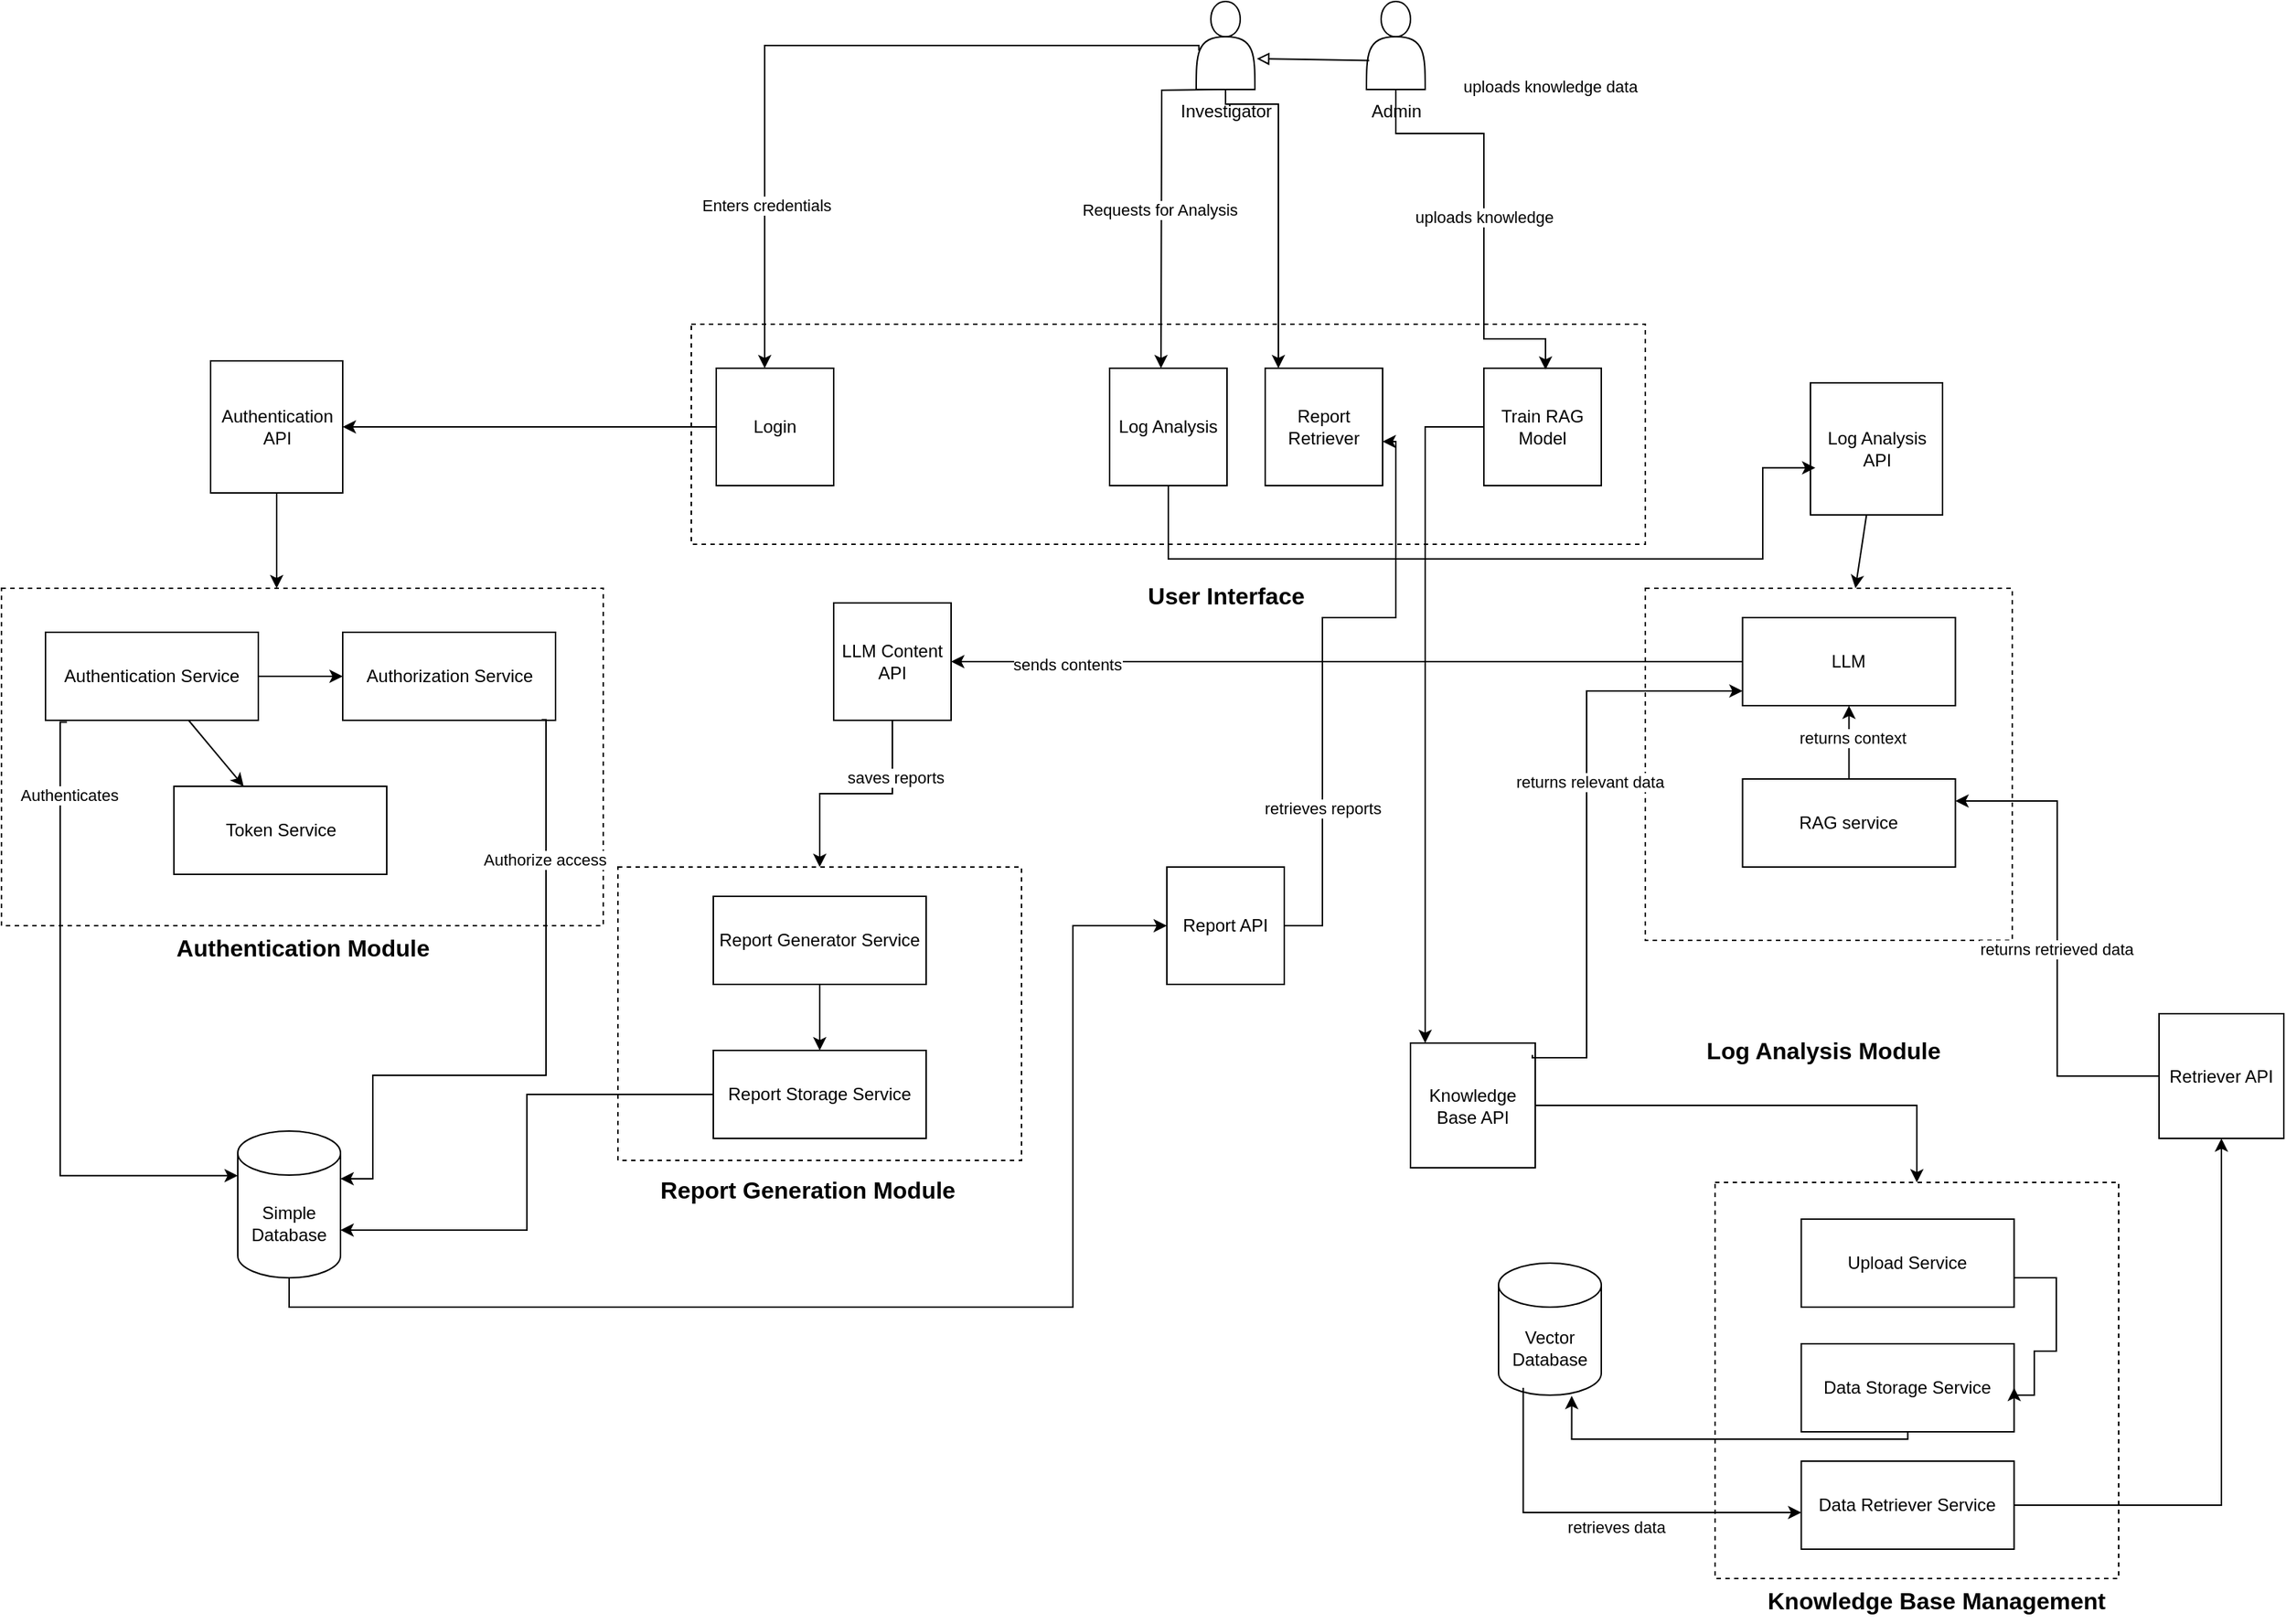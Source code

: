 <mxfile version="24.8.2">
  <diagram name="Page-1" id="b5b7bab2-c9e2-2cf4-8b2a-24fd1a2a6d21">
    <mxGraphModel dx="808" dy="1581" grid="1" gridSize="10" guides="1" tooltips="1" connect="1" arrows="1" fold="1" page="1" pageScale="1" pageWidth="827" pageHeight="1169" background="none" math="0" shadow="0">
      <root>
        <mxCell id="0" />
        <mxCell id="1" parent="0" />
        <mxCell id="0i-WIrOZXEJ-8GbSzlXk-1" value="" style="shape=actor;whiteSpace=wrap;html=1;" parent="1" vertex="1">
          <mxGeometry x="1270" y="-10" width="40" height="60" as="geometry" />
        </mxCell>
        <mxCell id="MF6BGkH-9MjLbZ4tBDWj-55" value="" style="rounded=0;whiteSpace=wrap;html=1;dashed=1;" parent="1" vertex="1">
          <mxGeometry x="810" y="210" width="650" height="150" as="geometry" />
        </mxCell>
        <mxCell id="MF6BGkH-9MjLbZ4tBDWj-2" value="" style="rounded=0;whiteSpace=wrap;html=1;dashed=1;" parent="1" vertex="1">
          <mxGeometry x="340" y="390" width="410" height="230" as="geometry" />
        </mxCell>
        <mxCell id="MF6BGkH-9MjLbZ4tBDWj-108" style="edgeStyle=orthogonalEdgeStyle;rounded=0;orthogonalLoop=1;jettySize=auto;html=1;" parent="1" edge="1">
          <mxGeometry relative="1" as="geometry">
            <mxPoint x="1169" y="50.0" as="sourcePoint" />
            <mxPoint x="1130" y="240.0" as="targetPoint" />
          </mxGeometry>
        </mxCell>
        <mxCell id="dUP108RuIQKyTWB3CHYb-3" value="Requests for Analysis" style="edgeLabel;html=1;align=center;verticalAlign=middle;resizable=0;points=[];" parent="MF6BGkH-9MjLbZ4tBDWj-108" vertex="1" connectable="0">
          <mxGeometry x="0.054" y="-2" relative="1" as="geometry">
            <mxPoint as="offset" />
          </mxGeometry>
        </mxCell>
        <mxCell id="3vjo5YlGgfCUkYcH1hiY-54" style="edgeStyle=orthogonalEdgeStyle;rounded=0;orthogonalLoop=1;jettySize=auto;html=1;" edge="1" parent="1" source="MF6BGkH-9MjLbZ4tBDWj-4" target="dUP108RuIQKyTWB3CHYb-13">
          <mxGeometry relative="1" as="geometry">
            <Array as="points">
              <mxPoint x="1174" y="60" />
              <mxPoint x="1210" y="60" />
            </Array>
          </mxGeometry>
        </mxCell>
        <mxCell id="MF6BGkH-9MjLbZ4tBDWj-4" value="" style="shape=actor;whiteSpace=wrap;html=1;" parent="1" vertex="1">
          <mxGeometry x="1154" y="-10" width="40" height="60" as="geometry" />
        </mxCell>
        <mxCell id="MF6BGkH-9MjLbZ4tBDWj-5" value="Investigator" style="text;html=1;align=center;verticalAlign=middle;resizable=0;points=[];autosize=1;strokeColor=none;fillColor=none;" parent="1" vertex="1">
          <mxGeometry x="1129" y="50" width="90" height="30" as="geometry" />
        </mxCell>
        <mxCell id="MF6BGkH-9MjLbZ4tBDWj-9" value="&lt;b&gt;&lt;font style=&quot;font-size: 16px;&quot;&gt;Authentication Module&lt;/font&gt;&lt;/b&gt;" style="text;html=1;align=center;verticalAlign=middle;resizable=0;points=[];autosize=1;strokeColor=none;fillColor=none;" parent="1" vertex="1">
          <mxGeometry x="445" y="620" width="200" height="30" as="geometry" />
        </mxCell>
        <mxCell id="MF6BGkH-9MjLbZ4tBDWj-50" style="edgeStyle=orthogonalEdgeStyle;rounded=0;orthogonalLoop=1;jettySize=auto;html=1;" parent="1" source="MF6BGkH-9MjLbZ4tBDWj-21" target="MF6BGkH-9MjLbZ4tBDWj-2" edge="1">
          <mxGeometry relative="1" as="geometry">
            <Array as="points">
              <mxPoint x="530" y="290" />
            </Array>
          </mxGeometry>
        </mxCell>
        <mxCell id="MF6BGkH-9MjLbZ4tBDWj-21" value="Authentication API" style="whiteSpace=wrap;html=1;aspect=fixed;" parent="1" vertex="1">
          <mxGeometry x="482.5" y="235" width="90" height="90" as="geometry" />
        </mxCell>
        <mxCell id="MF6BGkH-9MjLbZ4tBDWj-24" value="Authorization Service" style="rounded=0;whiteSpace=wrap;html=1;" parent="1" vertex="1">
          <mxGeometry x="572.5" y="420" width="145" height="60" as="geometry" />
        </mxCell>
        <mxCell id="MF6BGkH-9MjLbZ4tBDWj-29" style="edgeStyle=orthogonalEdgeStyle;rounded=0;orthogonalLoop=1;jettySize=auto;html=1;" parent="1" source="MF6BGkH-9MjLbZ4tBDWj-26" target="MF6BGkH-9MjLbZ4tBDWj-24" edge="1">
          <mxGeometry relative="1" as="geometry" />
        </mxCell>
        <mxCell id="MF6BGkH-9MjLbZ4tBDWj-44" style="edgeStyle=orthogonalEdgeStyle;rounded=0;orthogonalLoop=1;jettySize=auto;html=1;entryX=0;entryY=0;entryDx=0;entryDy=32.5;entryPerimeter=0;exitX=0.101;exitY=1.021;exitDx=0;exitDy=0;exitPerimeter=0;" parent="1" source="MF6BGkH-9MjLbZ4tBDWj-26" edge="1">
          <mxGeometry relative="1" as="geometry">
            <mxPoint x="380" y="360" as="sourcePoint" />
            <mxPoint x="501" y="790.4" as="targetPoint" />
            <Array as="points">
              <mxPoint x="380" y="481" />
              <mxPoint x="380" y="790" />
            </Array>
          </mxGeometry>
        </mxCell>
        <mxCell id="MF6BGkH-9MjLbZ4tBDWj-46" value="Authenticates" style="edgeLabel;html=1;align=center;verticalAlign=middle;resizable=0;points=[];" parent="MF6BGkH-9MjLbZ4tBDWj-44" vertex="1" connectable="0">
          <mxGeometry x="-0.386" y="-1" relative="1" as="geometry">
            <mxPoint x="7" y="-79" as="offset" />
          </mxGeometry>
        </mxCell>
        <mxCell id="MF6BGkH-9MjLbZ4tBDWj-82" style="rounded=0;orthogonalLoop=1;jettySize=auto;html=1;" parent="1" source="MF6BGkH-9MjLbZ4tBDWj-26" target="MF6BGkH-9MjLbZ4tBDWj-31" edge="1">
          <mxGeometry relative="1" as="geometry" />
        </mxCell>
        <mxCell id="MF6BGkH-9MjLbZ4tBDWj-26" value="Authentication Service" style="rounded=0;whiteSpace=wrap;html=1;" parent="1" vertex="1">
          <mxGeometry x="370" y="420" width="145" height="60" as="geometry" />
        </mxCell>
        <mxCell id="MF6BGkH-9MjLbZ4tBDWj-31" value="Token Service" style="rounded=0;whiteSpace=wrap;html=1;" parent="1" vertex="1">
          <mxGeometry x="457.5" y="525" width="145" height="60" as="geometry" />
        </mxCell>
        <mxCell id="MF6BGkH-9MjLbZ4tBDWj-36" value="Simple Database" style="shape=cylinder3;whiteSpace=wrap;html=1;boundedLbl=1;backgroundOutline=1;size=15;" parent="1" vertex="1">
          <mxGeometry x="501" y="760" width="70" height="100" as="geometry" />
        </mxCell>
        <mxCell id="MF6BGkH-9MjLbZ4tBDWj-45" style="edgeStyle=orthogonalEdgeStyle;rounded=0;orthogonalLoop=1;jettySize=auto;html=1;entryX=1;entryY=0;entryDx=0;entryDy=32.5;entryPerimeter=0;exitX=0.935;exitY=0.993;exitDx=0;exitDy=0;exitPerimeter=0;" parent="1" source="MF6BGkH-9MjLbZ4tBDWj-24" target="MF6BGkH-9MjLbZ4tBDWj-36" edge="1">
          <mxGeometry relative="1" as="geometry">
            <mxPoint x="711" y="320" as="sourcePoint" />
            <mxPoint x="592.99" y="771.8" as="targetPoint" />
            <Array as="points">
              <mxPoint x="711" y="480" />
              <mxPoint x="711" y="722" />
              <mxPoint x="593" y="722" />
              <mxPoint x="593" y="792" />
            </Array>
          </mxGeometry>
        </mxCell>
        <mxCell id="MF6BGkH-9MjLbZ4tBDWj-47" value="Authorize access" style="edgeLabel;html=1;align=center;verticalAlign=middle;resizable=0;points=[];" parent="MF6BGkH-9MjLbZ4tBDWj-45" vertex="1" connectable="0">
          <mxGeometry x="-0.625" y="-1" relative="1" as="geometry">
            <mxPoint y="13" as="offset" />
          </mxGeometry>
        </mxCell>
        <mxCell id="MF6BGkH-9MjLbZ4tBDWj-70" style="edgeStyle=orthogonalEdgeStyle;rounded=0;orthogonalLoop=1;jettySize=auto;html=1;entryX=1;entryY=0.5;entryDx=0;entryDy=0;" parent="1" source="MF6BGkH-9MjLbZ4tBDWj-58" target="MF6BGkH-9MjLbZ4tBDWj-21" edge="1">
          <mxGeometry relative="1" as="geometry" />
        </mxCell>
        <mxCell id="MF6BGkH-9MjLbZ4tBDWj-58" value="Login" style="whiteSpace=wrap;html=1;aspect=fixed;" parent="1" vertex="1">
          <mxGeometry x="827" y="240" width="80" height="80" as="geometry" />
        </mxCell>
        <mxCell id="MF6BGkH-9MjLbZ4tBDWj-65" style="edgeStyle=orthogonalEdgeStyle;rounded=0;orthogonalLoop=1;jettySize=auto;html=1;exitX=0.046;exitY=0.558;exitDx=0;exitDy=0;exitPerimeter=0;" parent="1" source="MF6BGkH-9MjLbZ4tBDWj-4" target="MF6BGkH-9MjLbZ4tBDWj-58" edge="1">
          <mxGeometry relative="1" as="geometry">
            <Array as="points">
              <mxPoint x="1156" y="20" />
              <mxPoint x="860" y="20" />
            </Array>
          </mxGeometry>
        </mxCell>
        <mxCell id="MF6BGkH-9MjLbZ4tBDWj-66" value="Enters credentials" style="edgeLabel;html=1;align=center;verticalAlign=middle;resizable=0;points=[];" parent="MF6BGkH-9MjLbZ4tBDWj-65" vertex="1" connectable="0">
          <mxGeometry x="0.572" y="1" relative="1" as="geometry">
            <mxPoint as="offset" />
          </mxGeometry>
        </mxCell>
        <mxCell id="MF6BGkH-9MjLbZ4tBDWj-54" value="&lt;font style=&quot;font-size: 16px;&quot;&gt;&lt;b&gt;User Interface&lt;/b&gt;&lt;/font&gt;" style="text;html=1;align=center;verticalAlign=middle;resizable=0;points=[];autosize=1;strokeColor=none;fillColor=none;" parent="1" vertex="1">
          <mxGeometry x="1109" y="380" width="130" height="30" as="geometry" />
        </mxCell>
        <mxCell id="MF6BGkH-9MjLbZ4tBDWj-94" value="" style="rounded=0;whiteSpace=wrap;html=1;dashed=1;" parent="1" vertex="1">
          <mxGeometry x="1460" y="390" width="250" height="240" as="geometry" />
        </mxCell>
        <mxCell id="3vjo5YlGgfCUkYcH1hiY-8" style="edgeStyle=orthogonalEdgeStyle;rounded=0;orthogonalLoop=1;jettySize=auto;html=1;" edge="1" parent="1" source="MF6BGkH-9MjLbZ4tBDWj-98" target="0i-WIrOZXEJ-8GbSzlXk-14">
          <mxGeometry relative="1" as="geometry">
            <mxPoint x="1598.75" y="570" as="targetPoint" />
            <Array as="points">
              <mxPoint x="1593" y="570" />
              <mxPoint x="1593" y="570" />
            </Array>
          </mxGeometry>
        </mxCell>
        <mxCell id="3vjo5YlGgfCUkYcH1hiY-56" value="returns context" style="edgeLabel;html=1;align=center;verticalAlign=middle;resizable=0;points=[];" vertex="1" connectable="0" parent="3vjo5YlGgfCUkYcH1hiY-8">
          <mxGeometry x="0.115" y="-2" relative="1" as="geometry">
            <mxPoint as="offset" />
          </mxGeometry>
        </mxCell>
        <mxCell id="MF6BGkH-9MjLbZ4tBDWj-98" value="RAG service" style="rounded=0;whiteSpace=wrap;html=1;" parent="1" vertex="1">
          <mxGeometry x="1526.25" y="520" width="145" height="60" as="geometry" />
        </mxCell>
        <mxCell id="MF6BGkH-9MjLbZ4tBDWj-100" value="&lt;b&gt;&lt;font style=&quot;font-size: 16px;&quot;&gt;Log Analysis Module&lt;/font&gt;&lt;/b&gt;" style="text;html=1;align=center;verticalAlign=middle;resizable=0;points=[];autosize=1;strokeColor=none;fillColor=none;" parent="1" vertex="1">
          <mxGeometry x="1491.25" y="690" width="180" height="30" as="geometry" />
        </mxCell>
        <mxCell id="MF6BGkH-9MjLbZ4tBDWj-105" style="rounded=0;orthogonalLoop=1;jettySize=auto;html=1;" parent="1" source="MF6BGkH-9MjLbZ4tBDWj-101" target="MF6BGkH-9MjLbZ4tBDWj-94" edge="1">
          <mxGeometry relative="1" as="geometry" />
        </mxCell>
        <mxCell id="MF6BGkH-9MjLbZ4tBDWj-101" value="Log Analysis API" style="whiteSpace=wrap;html=1;aspect=fixed;" parent="1" vertex="1">
          <mxGeometry x="1572.5" y="249.97" width="90" height="90" as="geometry" />
        </mxCell>
        <mxCell id="MF6BGkH-9MjLbZ4tBDWj-106" value="Log Analysis" style="whiteSpace=wrap;html=1;aspect=fixed;" parent="1" vertex="1">
          <mxGeometry x="1095" y="240" width="80" height="80" as="geometry" />
        </mxCell>
        <mxCell id="MF6BGkH-9MjLbZ4tBDWj-110" value="" style="rounded=0;whiteSpace=wrap;html=1;dashed=1;" parent="1" vertex="1">
          <mxGeometry x="1507.5" y="795" width="275" height="270" as="geometry" />
        </mxCell>
        <mxCell id="3vjo5YlGgfCUkYcH1hiY-37" style="edgeStyle=orthogonalEdgeStyle;rounded=0;orthogonalLoop=1;jettySize=auto;html=1;entryX=0.5;entryY=1;entryDx=0;entryDy=0;" edge="1" parent="1" source="MF6BGkH-9MjLbZ4tBDWj-111" target="3vjo5YlGgfCUkYcH1hiY-36">
          <mxGeometry relative="1" as="geometry" />
        </mxCell>
        <mxCell id="MF6BGkH-9MjLbZ4tBDWj-111" value="Data Retriever Service" style="rounded=0;whiteSpace=wrap;html=1;" parent="1" vertex="1">
          <mxGeometry x="1566.25" y="985" width="145" height="60" as="geometry" />
        </mxCell>
        <mxCell id="MF6BGkH-9MjLbZ4tBDWj-112" value="&lt;b&gt;&lt;font style=&quot;font-size: 16px;&quot;&gt;Knowledge Base Management&lt;/font&gt;&lt;/b&gt;" style="text;html=1;align=center;verticalAlign=middle;resizable=0;points=[];autosize=1;strokeColor=none;fillColor=none;" parent="1" vertex="1">
          <mxGeometry x="1532.5" y="1065" width="250" height="30" as="geometry" />
        </mxCell>
        <mxCell id="MF6BGkH-9MjLbZ4tBDWj-113" value="Vector Database" style="shape=cylinder3;whiteSpace=wrap;html=1;boundedLbl=1;backgroundOutline=1;size=15;" parent="1" vertex="1">
          <mxGeometry x="1360" y="850" width="70" height="90" as="geometry" />
        </mxCell>
        <mxCell id="3vjo5YlGgfCUkYcH1hiY-57" style="edgeStyle=orthogonalEdgeStyle;rounded=0;orthogonalLoop=1;jettySize=auto;html=1;" edge="1" parent="1" source="MF6BGkH-9MjLbZ4tBDWj-115" target="MF6BGkH-9MjLbZ4tBDWj-110">
          <mxGeometry relative="1" as="geometry" />
        </mxCell>
        <mxCell id="MF6BGkH-9MjLbZ4tBDWj-115" value="Knowledge Base API" style="whiteSpace=wrap;html=1;aspect=fixed;" parent="1" vertex="1">
          <mxGeometry x="1300" y="700" width="85" height="85" as="geometry" />
        </mxCell>
        <mxCell id="MF6BGkH-9MjLbZ4tBDWj-122" value="Data Storage Service" style="rounded=0;whiteSpace=wrap;html=1;" parent="1" vertex="1">
          <mxGeometry x="1566.25" y="905" width="145" height="60" as="geometry" />
        </mxCell>
        <mxCell id="MF6BGkH-9MjLbZ4tBDWj-125" style="edgeStyle=orthogonalEdgeStyle;rounded=0;orthogonalLoop=1;jettySize=auto;html=1;entryX=0.712;entryY=1.006;entryDx=0;entryDy=0;entryPerimeter=0;" parent="1" source="MF6BGkH-9MjLbZ4tBDWj-122" target="MF6BGkH-9MjLbZ4tBDWj-113" edge="1">
          <mxGeometry relative="1" as="geometry">
            <Array as="points">
              <mxPoint x="1410" y="970" />
            </Array>
          </mxGeometry>
        </mxCell>
        <mxCell id="MF6BGkH-9MjLbZ4tBDWj-126" value="retrieves data" style="edgeLabel;html=1;align=center;verticalAlign=middle;resizable=0;points=[];" parent="MF6BGkH-9MjLbZ4tBDWj-125" vertex="1" connectable="0">
          <mxGeometry x="-0.606" y="-1" relative="1" as="geometry">
            <mxPoint x="-152" y="61" as="offset" />
          </mxGeometry>
        </mxCell>
        <mxCell id="dUP108RuIQKyTWB3CHYb-41" style="edgeStyle=orthogonalEdgeStyle;rounded=0;orthogonalLoop=1;jettySize=auto;html=1;entryX=0.5;entryY=0;entryDx=0;entryDy=0;" parent="MF6BGkH-9MjLbZ4tBDWj-125" edge="1">
          <mxGeometry relative="1" as="geometry">
            <mxPoint x="893.767" y="675" as="sourcePoint" />
            <mxPoint x="893.75" y="695" as="targetPoint" />
          </mxGeometry>
        </mxCell>
        <mxCell id="MF6BGkH-9MjLbZ4tBDWj-130" style="edgeStyle=orthogonalEdgeStyle;rounded=0;orthogonalLoop=1;jettySize=auto;html=1;" parent="1" source="MF6BGkH-9MjLbZ4tBDWj-127" edge="1">
          <mxGeometry relative="1" as="geometry">
            <mxPoint x="1310" y="700" as="targetPoint" />
            <Array as="points">
              <mxPoint x="1310" y="280" />
              <mxPoint x="1310" y="700" />
            </Array>
          </mxGeometry>
        </mxCell>
        <mxCell id="MF6BGkH-9MjLbZ4tBDWj-127" value="Train RAG Model" style="whiteSpace=wrap;html=1;aspect=fixed;" parent="1" vertex="1">
          <mxGeometry x="1350" y="240" width="80" height="80" as="geometry" />
        </mxCell>
        <mxCell id="3vjo5YlGgfCUkYcH1hiY-28" style="edgeStyle=orthogonalEdgeStyle;rounded=0;orthogonalLoop=1;jettySize=auto;html=1;entryX=1;entryY=0.5;entryDx=0;entryDy=0;" edge="1" parent="1" source="MF6BGkH-9MjLbZ4tBDWj-137" target="MF6BGkH-9MjLbZ4tBDWj-122">
          <mxGeometry relative="1" as="geometry">
            <Array as="points">
              <mxPoint x="1740" y="860" />
              <mxPoint x="1740" y="910" />
              <mxPoint x="1725" y="910" />
              <mxPoint x="1725" y="940" />
            </Array>
          </mxGeometry>
        </mxCell>
        <mxCell id="MF6BGkH-9MjLbZ4tBDWj-137" value="Upload Service" style="rounded=0;whiteSpace=wrap;html=1;" parent="1" vertex="1">
          <mxGeometry x="1566.25" y="820" width="145" height="60" as="geometry" />
        </mxCell>
        <mxCell id="dUP108RuIQKyTWB3CHYb-34" value="" style="edgeStyle=orthogonalEdgeStyle;rounded=0;orthogonalLoop=1;jettySize=auto;html=1;" parent="1" source="dUP108RuIQKyTWB3CHYb-33" target="dUP108RuIQKyTWB3CHYb-13" edge="1">
          <mxGeometry relative="1" as="geometry">
            <Array as="points">
              <mxPoint x="1240" y="620" />
              <mxPoint x="1240" y="410" />
              <mxPoint x="1290" y="410" />
              <mxPoint x="1290" y="290" />
            </Array>
          </mxGeometry>
        </mxCell>
        <mxCell id="3vjo5YlGgfCUkYcH1hiY-44" value="retrieves reports" style="edgeLabel;html=1;align=center;verticalAlign=middle;resizable=0;points=[];" vertex="1" connectable="0" parent="dUP108RuIQKyTWB3CHYb-34">
          <mxGeometry x="-0.489" relative="1" as="geometry">
            <mxPoint as="offset" />
          </mxGeometry>
        </mxCell>
        <mxCell id="dUP108RuIQKyTWB3CHYb-13" value="Report Retriever" style="whiteSpace=wrap;html=1;aspect=fixed;" parent="1" vertex="1">
          <mxGeometry x="1201" y="240" width="80" height="80" as="geometry" />
        </mxCell>
        <mxCell id="dUP108RuIQKyTWB3CHYb-30" style="edgeStyle=orthogonalEdgeStyle;rounded=0;orthogonalLoop=1;jettySize=auto;html=1;entryX=0.037;entryY=0.644;entryDx=0;entryDy=0;entryPerimeter=0;" parent="1" source="MF6BGkH-9MjLbZ4tBDWj-106" target="MF6BGkH-9MjLbZ4tBDWj-101" edge="1">
          <mxGeometry relative="1" as="geometry">
            <Array as="points">
              <mxPoint x="1135" y="370" />
              <mxPoint x="1540" y="370" />
              <mxPoint x="1540" y="308" />
            </Array>
          </mxGeometry>
        </mxCell>
        <mxCell id="dUP108RuIQKyTWB3CHYb-33" value="Report API" style="whiteSpace=wrap;html=1;aspect=fixed;" parent="1" vertex="1">
          <mxGeometry x="1134" y="580" width="80" height="80" as="geometry" />
        </mxCell>
        <mxCell id="dUP108RuIQKyTWB3CHYb-37" value="" style="rounded=0;whiteSpace=wrap;html=1;dashed=1;" parent="1" vertex="1">
          <mxGeometry x="760" y="580" width="275" height="200" as="geometry" />
        </mxCell>
        <mxCell id="dUP108RuIQKyTWB3CHYb-50" value="" style="edgeStyle=orthogonalEdgeStyle;rounded=0;orthogonalLoop=1;jettySize=auto;html=1;" parent="1" source="dUP108RuIQKyTWB3CHYb-38" target="dUP108RuIQKyTWB3CHYb-49" edge="1">
          <mxGeometry relative="1" as="geometry" />
        </mxCell>
        <mxCell id="dUP108RuIQKyTWB3CHYb-38" value="Report Generator Service" style="rounded=0;whiteSpace=wrap;html=1;" parent="1" vertex="1">
          <mxGeometry x="825" y="600" width="145" height="60" as="geometry" />
        </mxCell>
        <mxCell id="dUP108RuIQKyTWB3CHYb-39" value="&lt;b&gt;&lt;font style=&quot;font-size: 16px;&quot;&gt;Report Generation Module&lt;/font&gt;&lt;/b&gt;" style="text;html=1;align=center;verticalAlign=middle;resizable=0;points=[];autosize=1;strokeColor=none;fillColor=none;" parent="1" vertex="1">
          <mxGeometry x="778.75" y="785" width="220" height="30" as="geometry" />
        </mxCell>
        <mxCell id="dUP108RuIQKyTWB3CHYb-49" value="Report Storage Service" style="rounded=0;whiteSpace=wrap;html=1;" parent="1" vertex="1">
          <mxGeometry x="825" y="705" width="145" height="60" as="geometry" />
        </mxCell>
        <mxCell id="dUP108RuIQKyTWB3CHYb-51" style="edgeStyle=orthogonalEdgeStyle;rounded=0;orthogonalLoop=1;jettySize=auto;html=1;entryX=1;entryY=0;entryDx=0;entryDy=67.5;entryPerimeter=0;" parent="1" source="dUP108RuIQKyTWB3CHYb-49" target="MF6BGkH-9MjLbZ4tBDWj-36" edge="1">
          <mxGeometry relative="1" as="geometry" />
        </mxCell>
        <mxCell id="0i-WIrOZXEJ-8GbSzlXk-3" value="Admin" style="text;html=1;align=center;verticalAlign=middle;resizable=0;points=[];autosize=1;strokeColor=none;fillColor=none;" parent="1" vertex="1">
          <mxGeometry x="1260" y="50" width="60" height="30" as="geometry" />
        </mxCell>
        <mxCell id="0i-WIrOZXEJ-8GbSzlXk-5" style="edgeStyle=orthogonalEdgeStyle;rounded=0;orthogonalLoop=1;jettySize=auto;html=1;exitX=0.5;exitY=1;exitDx=0;exitDy=0;" parent="1" source="0i-WIrOZXEJ-8GbSzlXk-1" edge="1">
          <mxGeometry relative="1" as="geometry">
            <mxPoint x="1276.04" y="94.76" as="sourcePoint" />
            <mxPoint x="1392" y="241" as="targetPoint" />
            <Array as="points">
              <mxPoint x="1290" y="80" />
              <mxPoint x="1350" y="80" />
              <mxPoint x="1350" y="220" />
              <mxPoint x="1392" y="220" />
            </Array>
          </mxGeometry>
        </mxCell>
        <mxCell id="3vjo5YlGgfCUkYcH1hiY-51" value="uploads knowledge data" style="edgeLabel;html=1;align=center;verticalAlign=middle;resizable=0;points=[];" vertex="1" connectable="0" parent="0i-WIrOZXEJ-8GbSzlXk-5">
          <mxGeometry x="0.07" y="-1" relative="1" as="geometry">
            <mxPoint x="46" y="-99" as="offset" />
          </mxGeometry>
        </mxCell>
        <mxCell id="3vjo5YlGgfCUkYcH1hiY-55" value="uploads knowledge" style="edgeLabel;html=1;align=center;verticalAlign=middle;resizable=0;points=[];" vertex="1" connectable="0" parent="0i-WIrOZXEJ-8GbSzlXk-5">
          <mxGeometry x="-0.0" relative="1" as="geometry">
            <mxPoint as="offset" />
          </mxGeometry>
        </mxCell>
        <mxCell id="0i-WIrOZXEJ-8GbSzlXk-10" value="" style="endArrow=block;endFill=0;html=1;rounded=0;exitX=0.047;exitY=0.67;exitDx=0;exitDy=0;exitPerimeter=0;entryX=1.032;entryY=0.65;entryDx=0;entryDy=0;entryPerimeter=0;" parent="1" source="0i-WIrOZXEJ-8GbSzlXk-1" edge="1" target="MF6BGkH-9MjLbZ4tBDWj-4">
          <mxGeometry width="160" relative="1" as="geometry">
            <mxPoint x="1260" y="46" as="sourcePoint" />
            <mxPoint x="1192.24" y="45.96" as="targetPoint" />
          </mxGeometry>
        </mxCell>
        <mxCell id="3vjo5YlGgfCUkYcH1hiY-4" style="edgeStyle=orthogonalEdgeStyle;rounded=0;orthogonalLoop=1;jettySize=auto;html=1;exitX=0.977;exitY=0.096;exitDx=0;exitDy=0;exitPerimeter=0;" edge="1" parent="1" source="MF6BGkH-9MjLbZ4tBDWj-115" target="0i-WIrOZXEJ-8GbSzlXk-14">
          <mxGeometry relative="1" as="geometry">
            <Array as="points">
              <mxPoint x="1383" y="710" />
              <mxPoint x="1420" y="710" />
              <mxPoint x="1420" y="460" />
            </Array>
          </mxGeometry>
        </mxCell>
        <mxCell id="3vjo5YlGgfCUkYcH1hiY-14" value="returns relevant data" style="edgeLabel;html=1;align=center;verticalAlign=middle;resizable=0;points=[];" vertex="1" connectable="0" parent="3vjo5YlGgfCUkYcH1hiY-4">
          <mxGeometry x="0.052" y="-2" relative="1" as="geometry">
            <mxPoint y="-19" as="offset" />
          </mxGeometry>
        </mxCell>
        <mxCell id="3vjo5YlGgfCUkYcH1hiY-46" style="edgeStyle=orthogonalEdgeStyle;rounded=0;orthogonalLoop=1;jettySize=auto;html=1;entryX=1;entryY=0.5;entryDx=0;entryDy=0;" edge="1" parent="1" source="0i-WIrOZXEJ-8GbSzlXk-14" target="3vjo5YlGgfCUkYcH1hiY-45">
          <mxGeometry relative="1" as="geometry" />
        </mxCell>
        <mxCell id="3vjo5YlGgfCUkYcH1hiY-47" value="sends contents" style="edgeLabel;html=1;align=center;verticalAlign=middle;resizable=0;points=[];" vertex="1" connectable="0" parent="3vjo5YlGgfCUkYcH1hiY-46">
          <mxGeometry x="0.71" y="2" relative="1" as="geometry">
            <mxPoint as="offset" />
          </mxGeometry>
        </mxCell>
        <mxCell id="0i-WIrOZXEJ-8GbSzlXk-14" value="LLM" style="rounded=0;whiteSpace=wrap;html=1;" parent="1" vertex="1">
          <mxGeometry x="1526.25" y="410" width="145" height="60" as="geometry" />
        </mxCell>
        <mxCell id="3vjo5YlGgfCUkYcH1hiY-25" style="edgeStyle=orthogonalEdgeStyle;rounded=0;orthogonalLoop=1;jettySize=auto;html=1;exitX=0.24;exitY=0.945;exitDx=0;exitDy=0;exitPerimeter=0;" edge="1" parent="1" source="MF6BGkH-9MjLbZ4tBDWj-113" target="MF6BGkH-9MjLbZ4tBDWj-111">
          <mxGeometry relative="1" as="geometry">
            <Array as="points">
              <mxPoint x="1377" y="1020" />
            </Array>
          </mxGeometry>
        </mxCell>
        <mxCell id="3vjo5YlGgfCUkYcH1hiY-34" style="edgeStyle=orthogonalEdgeStyle;rounded=0;orthogonalLoop=1;jettySize=auto;html=1;entryX=1;entryY=0.5;entryDx=0;entryDy=0;" edge="1" parent="1" source="3vjo5YlGgfCUkYcH1hiY-35">
          <mxGeometry relative="1" as="geometry">
            <Array as="points">
              <mxPoint x="2082.5" y="860" />
              <mxPoint x="2082.5" y="910" />
              <mxPoint x="2067.5" y="910" />
              <mxPoint x="2067.5" y="940" />
            </Array>
            <mxPoint x="2053.75" y="935" as="targetPoint" />
          </mxGeometry>
        </mxCell>
        <mxCell id="3vjo5YlGgfCUkYcH1hiY-38" style="edgeStyle=orthogonalEdgeStyle;rounded=0;orthogonalLoop=1;jettySize=auto;html=1;entryX=1;entryY=0.25;entryDx=0;entryDy=0;" edge="1" parent="1" source="3vjo5YlGgfCUkYcH1hiY-36" target="MF6BGkH-9MjLbZ4tBDWj-98">
          <mxGeometry relative="1" as="geometry" />
        </mxCell>
        <mxCell id="3vjo5YlGgfCUkYcH1hiY-59" value="returns retrieved data" style="edgeLabel;html=1;align=center;verticalAlign=middle;resizable=0;points=[];" vertex="1" connectable="0" parent="3vjo5YlGgfCUkYcH1hiY-38">
          <mxGeometry x="-0.043" y="1" relative="1" as="geometry">
            <mxPoint as="offset" />
          </mxGeometry>
        </mxCell>
        <mxCell id="3vjo5YlGgfCUkYcH1hiY-36" value="Retriever API" style="whiteSpace=wrap;html=1;aspect=fixed;" vertex="1" parent="1">
          <mxGeometry x="1810" y="680" width="85" height="85" as="geometry" />
        </mxCell>
        <mxCell id="3vjo5YlGgfCUkYcH1hiY-43" style="edgeStyle=orthogonalEdgeStyle;rounded=0;orthogonalLoop=1;jettySize=auto;html=1;exitX=0.5;exitY=1;exitDx=0;exitDy=0;exitPerimeter=0;" edge="1" parent="1" source="MF6BGkH-9MjLbZ4tBDWj-36" target="dUP108RuIQKyTWB3CHYb-33">
          <mxGeometry relative="1" as="geometry">
            <Array as="points">
              <mxPoint x="536" y="880" />
              <mxPoint x="1070" y="880" />
              <mxPoint x="1070" y="620" />
            </Array>
          </mxGeometry>
        </mxCell>
        <mxCell id="3vjo5YlGgfCUkYcH1hiY-48" style="edgeStyle=orthogonalEdgeStyle;rounded=0;orthogonalLoop=1;jettySize=auto;html=1;" edge="1" parent="1" source="3vjo5YlGgfCUkYcH1hiY-45" target="dUP108RuIQKyTWB3CHYb-37">
          <mxGeometry relative="1" as="geometry" />
        </mxCell>
        <mxCell id="3vjo5YlGgfCUkYcH1hiY-49" value="saves reports" style="edgeLabel;html=1;align=center;verticalAlign=middle;resizable=0;points=[];" vertex="1" connectable="0" parent="3vjo5YlGgfCUkYcH1hiY-48">
          <mxGeometry x="-0.477" y="2" relative="1" as="geometry">
            <mxPoint as="offset" />
          </mxGeometry>
        </mxCell>
        <mxCell id="3vjo5YlGgfCUkYcH1hiY-45" value="LLM Content API" style="whiteSpace=wrap;html=1;aspect=fixed;" vertex="1" parent="1">
          <mxGeometry x="907" y="400" width="80" height="80" as="geometry" />
        </mxCell>
      </root>
    </mxGraphModel>
  </diagram>
</mxfile>
